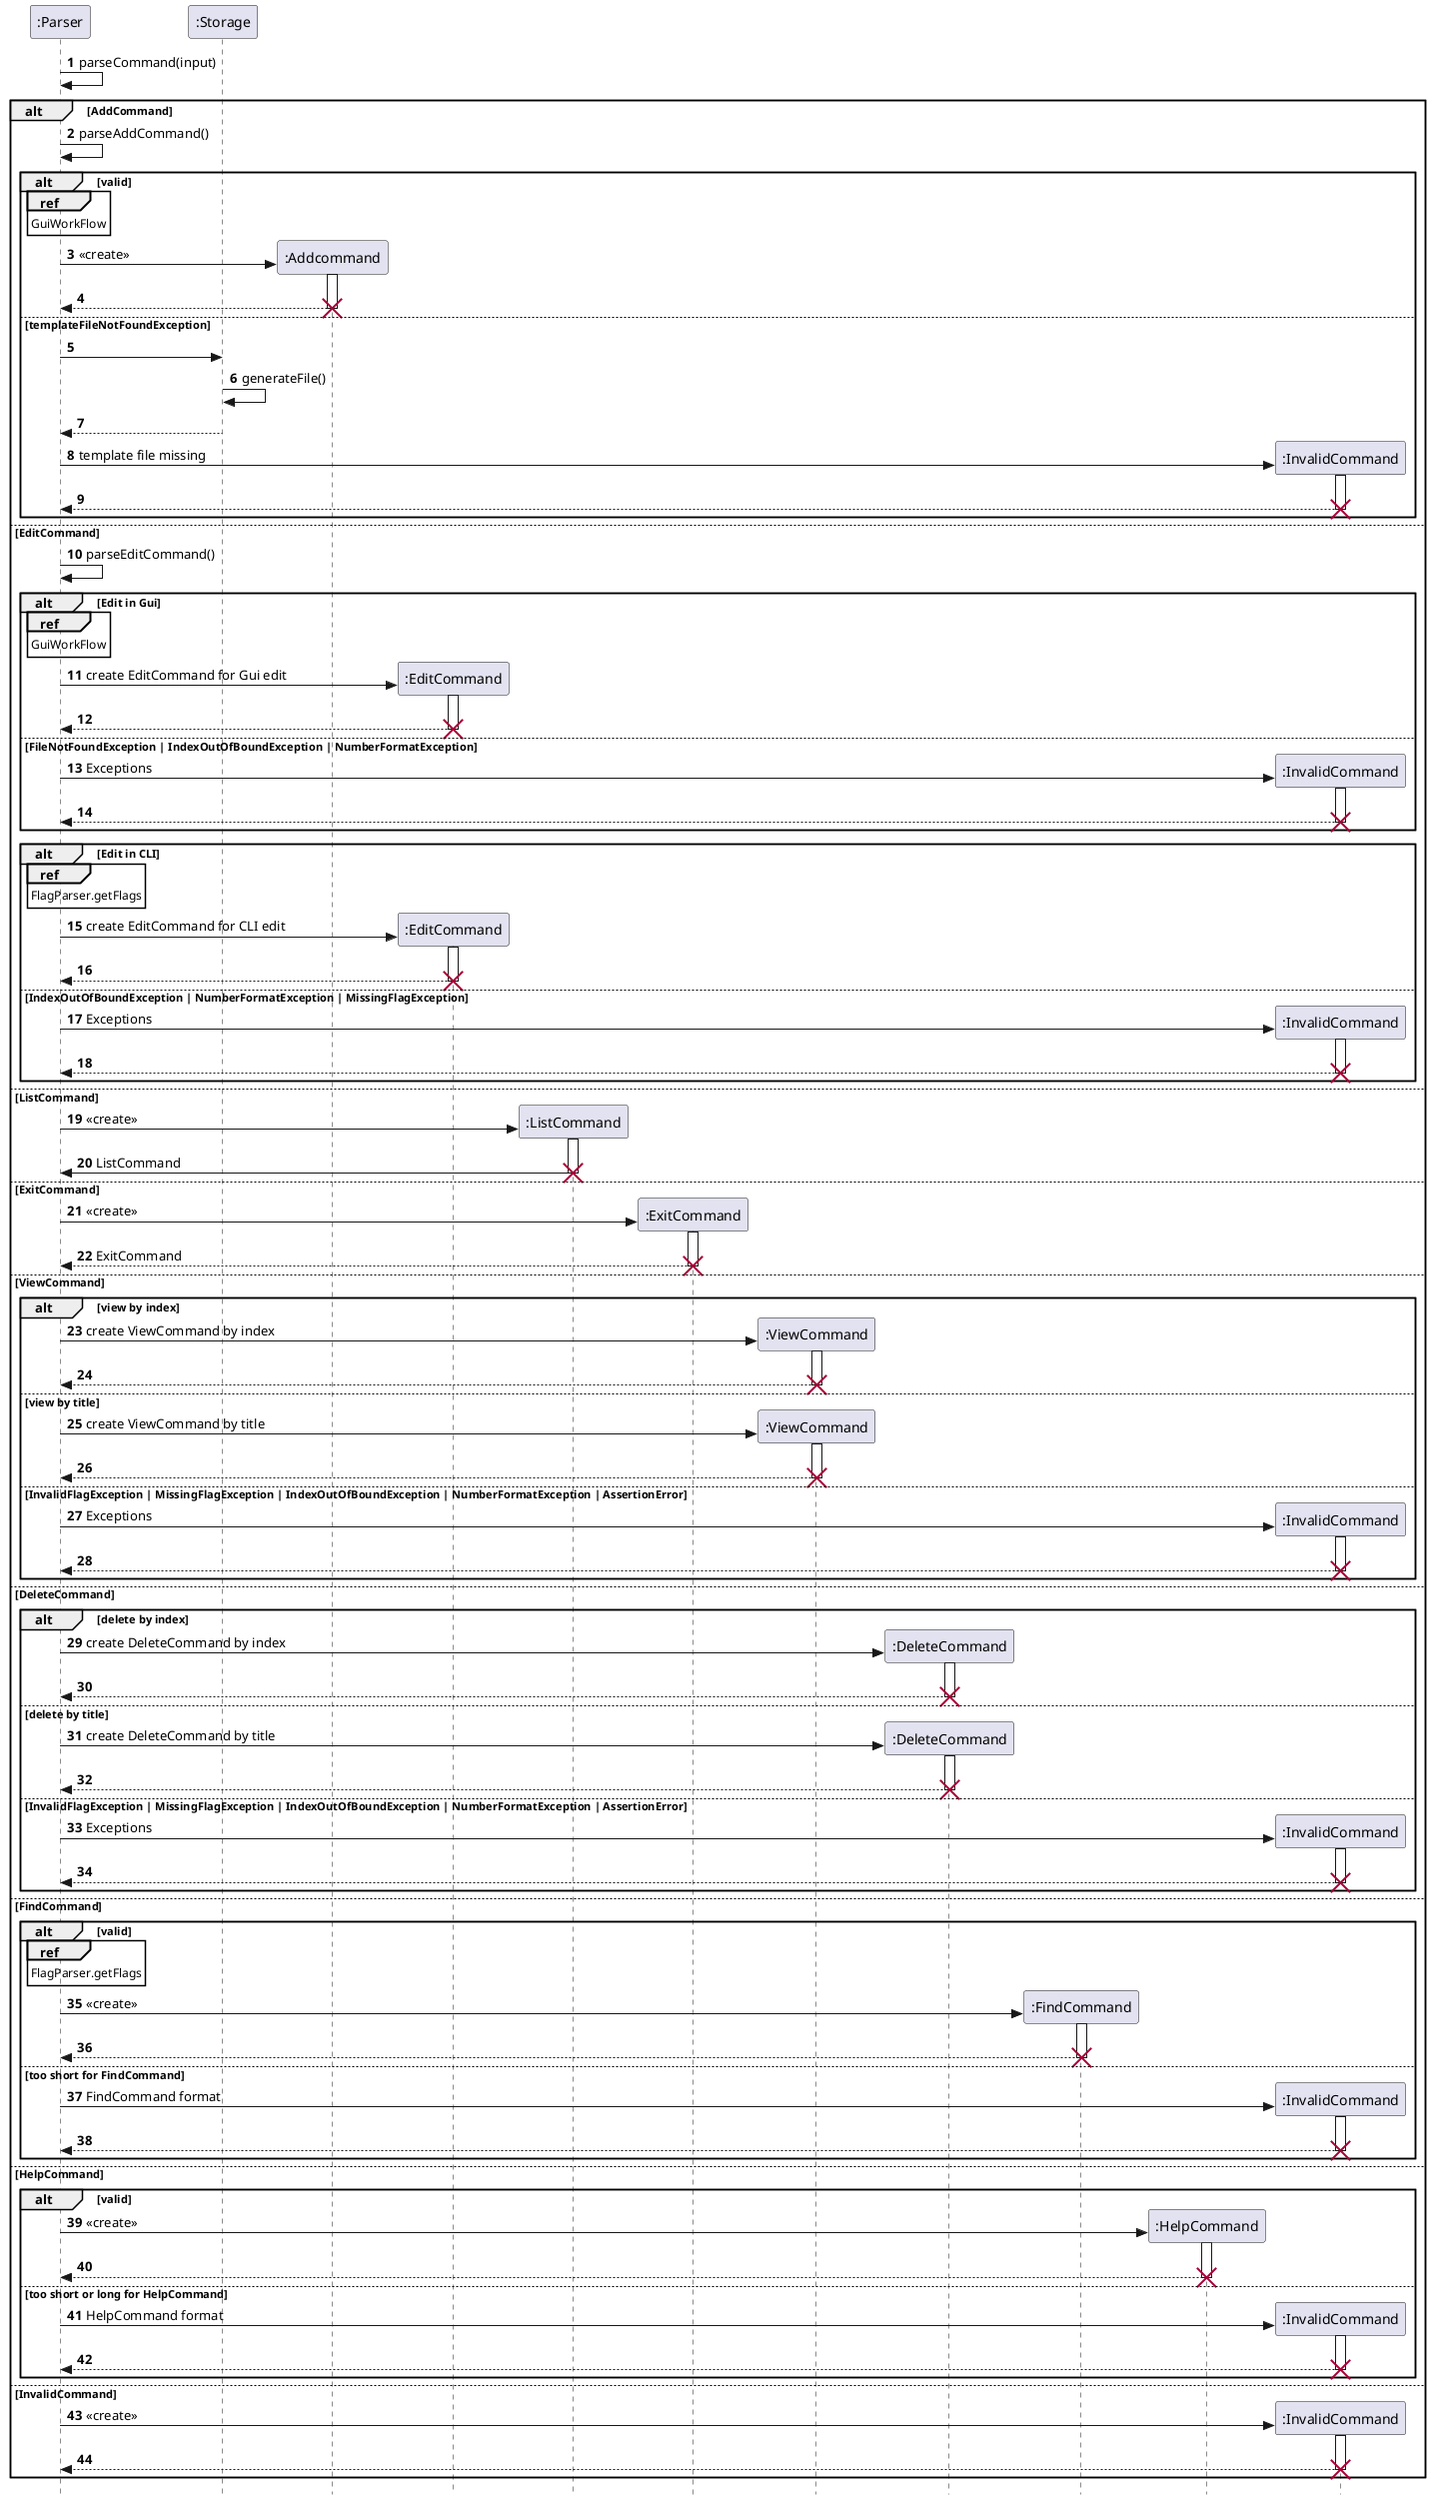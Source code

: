 @startuml
skinparam Style strictuml
'skinparam SequenceMessageAlignment center
autonumber

participant ":Parser" as Parser
participant ":Storage" as Storage
participant ":InvalidCommand" as InvalidCommand
participant ":Addcommand" as AddCommand
participant ":EditCommand" as EditCommand
participant ":ListCommand" as List
participant ":ExitCommand" as Exit
participant ":ViewCommand" as ViewCommand
participant ":DeleteCommand" as DeleteCommand
participant ":FindCommand" as FindCommand
participant ":HelpCommand" as HelpCommand



participant ":InvalidCommand" as InvalidCommand

Parser -> Parser: parseCommand(input)

alt AddCommand

    Parser -> Parser: parseAddCommand()
    alt valid
    create AddCommand
    ref over Parser: GuiWorkFlow
    Parser -> AddCommand: <<create>>
    activate AddCommand
    AddCommand --> Parser:
    destroy AddCommand
    deactivate AddCommand
    else  templateFileNotFoundException
    Parser -> Storage:
    Storage -> Storage: generateFile()
    Storage --> Parser
    create InvalidCommand
    Parser -> InvalidCommand: template file missing
    activate InvalidCommand
    InvalidCommand --> Parser
    destroy InvalidCommand
    deactivate InvalidCommand
    end

else EditCommand

    Parser -> Parser: parseEditCommand()
    alt Edit in Gui
        ref over Parser: GuiWorkFlow
        create EditCommand
        Parser -> EditCommand: create EditCommand for Gui edit
        activate EditCommand
        EditCommand --> Parser:
         destroy EditCommand

        deactivate EditCommand
    else FileNotFoundException | IndexOutOfBoundException | NumberFormatException
        create InvalidCommand
        Parser -> InvalidCommand: Exceptions
        activate InvalidCommand
        InvalidCommand --> Parser:
        destroy InvalidCommand
        deactivate InvalidCommand
    end

    alt Edit in CLI
        ref over Parser: FlagParser.getFlags
        create EditCommand
        Parser -> EditCommand: create EditCommand for CLI edit
        activate EditCommand
        EditCommand --> Parser
        destroy EditCommand
        deactivate EditCommand
    else IndexOutOfBoundException | NumberFormatException | MissingFlagException
        create InvalidCommand
        Parser -> InvalidCommand: Exceptions
        activate InvalidCommand
        InvalidCommand --> Parser:
        destroy InvalidCommand
        deactivate InvalidCommand
    end

else ListCommand
    create List
    Parser -> List:<<create>>
    activate List
    List -> Parser: ListCommand
    destroy List
    deactivate List
else ExitCommand
    create Exit
    Parser -> Exit: <<create>>
    activate Exit
    Exit --> Parser: ExitCommand
    destroy Exit
    deactivate Exit
else ViewCommand

    alt view by index
        create ViewCommand
        Parser -> ViewCommand: create ViewCommand by index
        activate ViewCommand
        ViewCommand --> Parser
        destroy ViewCommand
        deactivate ViewCommand
    else view by title
        create ViewCommand
        Parser -> ViewCommand: create ViewCommand by title
        activate ViewCommand
        ViewCommand --> Parser
        destroy ViewCommand
        deactivate ViewCommand
    else InvalidFlagException | MissingFlagException | IndexOutOfBoundException | NumberFormatException | AssertionError
        create InvalidCommand
        Parser -> InvalidCommand: Exceptions
        activate InvalidCommand
        InvalidCommand --> Parser
        destroy InvalidCommand
        deactivate InvalidCommand
    end

else DeleteCommand

    alt delete by index
        create DeleteCommand
        Parser -> DeleteCommand: create DeleteCommand by index
        activate DeleteCommand
        DeleteCommand --> Parser
        destroy DeleteCommand
        deactivate DeleteCommand
    else delete by title
        create DeleteCommand
        Parser -> DeleteCommand: create DeleteCommand by title
        activate DeleteCommand
        DeleteCommand --> Parser
        destroy DeleteCommand
        deactivate DeleteCommand
    else InvalidFlagException | MissingFlagException | IndexOutOfBoundException | NumberFormatException | AssertionError
    create InvalidCommand
    Parser -> InvalidCommand: Exceptions
    activate InvalidCommand
    InvalidCommand --> Parser
    destroy InvalidCommand
    deactivate InvalidCommand
    end

else FindCommand
    alt valid
        ref over Parser: FlagParser.getFlags
        create FindCommand
        Parser -> FindCommand: <<create>>
        activate FindCommand
        FindCommand --> Parser:
        destroy FindCommand
        deactivate FindCommand
    else too short for FindCommand
    create InvalidCommand
    Parser -> InvalidCommand: FindCommand format
    activate InvalidCommand
    InvalidCommand --> Parser
    destroy InvalidCommand
    deactivate InvalidCommand
    end

else HelpCommand

    alt valid
         create HelpCommand
         Parser -> HelpCommand: <<create>>
         activate HelpCommand
         HelpCommand --> Parser:
         destroy HelpCommand
         deactivate HelpCommand
    else too short or long for HelpCommand
    create InvalidCommand
    Parser -> InvalidCommand: HelpCommand format
    activate InvalidCommand
    InvalidCommand --> Parser
    destroy InvalidCommand
    deactivate InvalidCommand
    end

else InvalidCommand
    create InvalidCommand
    Parser -> InvalidCommand: <<create>>
    activate InvalidCommand
    InvalidCommand --> Parser
    destroy InvalidCommand
    deactivate InvalidCommand
end
@enduml